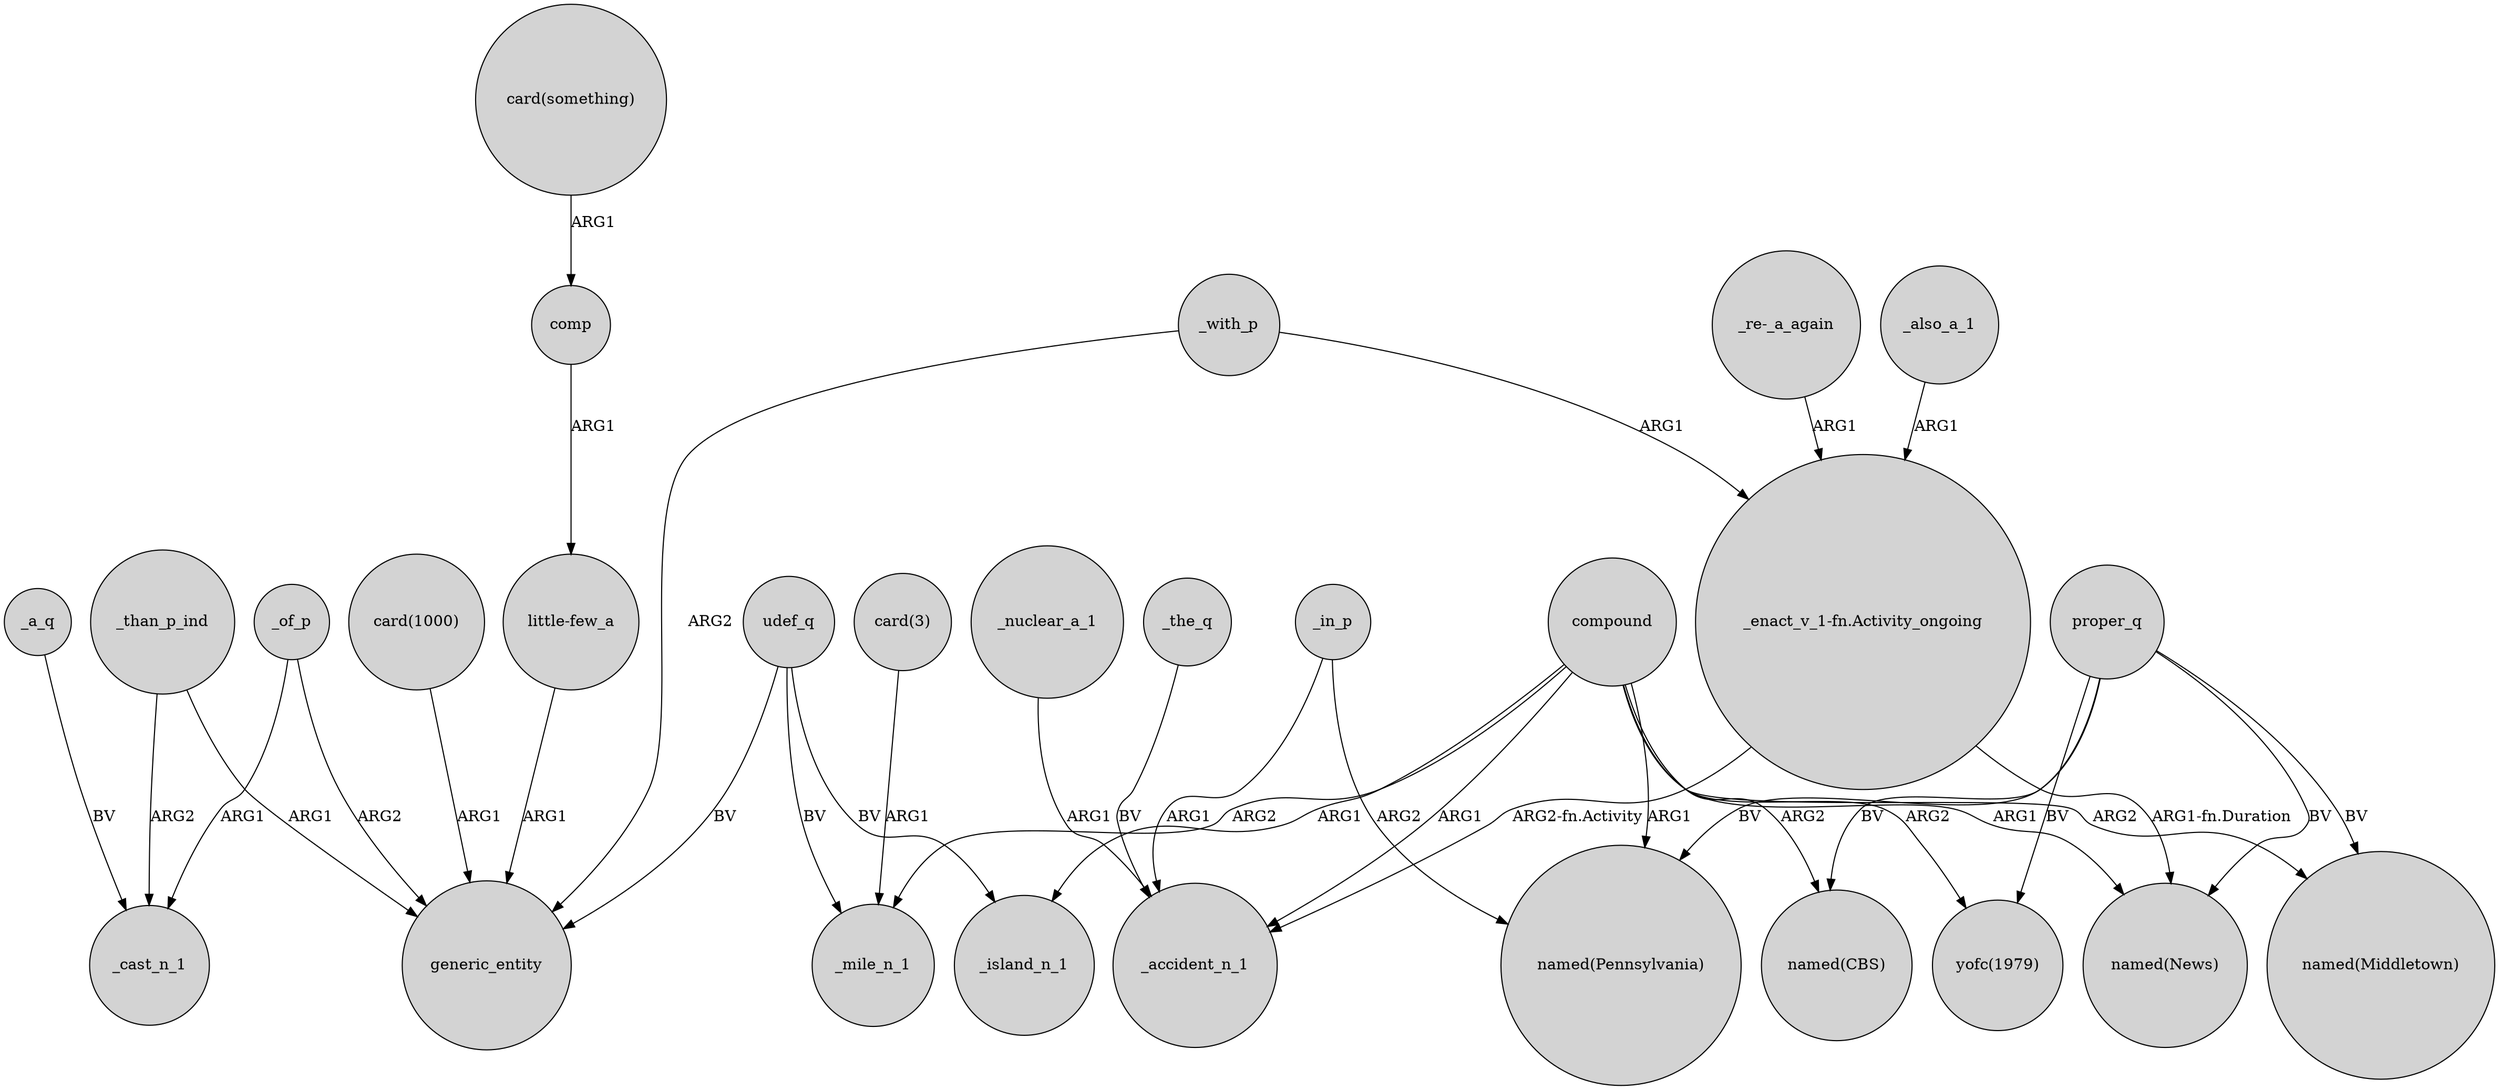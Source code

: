 digraph {
	node [shape=circle style=filled]
	"card(3)" -> _mile_n_1 [label=ARG1]
	compound -> _island_n_1 [label=ARG1]
	udef_q -> _mile_n_1 [label=BV]
	_the_q -> _accident_n_1 [label=BV]
	proper_q -> "yofc(1979)" [label=BV]
	_of_p -> _cast_n_1 [label=ARG1]
	compound -> _accident_n_1 [label=ARG1]
	udef_q -> _island_n_1 [label=BV]
	_in_p -> _accident_n_1 [label=ARG1]
	"_re-_a_again" -> "_enact_v_1-fn.Activity_ongoing" [label=ARG1]
	_than_p_ind -> generic_entity [label=ARG1]
	compound -> _mile_n_1 [label=ARG2]
	"little-few_a" -> generic_entity [label=ARG1]
	udef_q -> generic_entity [label=BV]
	_with_p -> generic_entity [label=ARG2]
	compound -> "yofc(1979)" [label=ARG2]
	proper_q -> "named(Middletown)" [label=BV]
	_also_a_1 -> "_enact_v_1-fn.Activity_ongoing" [label=ARG1]
	proper_q -> "named(CBS)" [label=BV]
	_than_p_ind -> _cast_n_1 [label=ARG2]
	_in_p -> "named(Pennsylvania)" [label=ARG2]
	_nuclear_a_1 -> _accident_n_1 [label=ARG1]
	compound -> "named(News)" [label=ARG1]
	_of_p -> generic_entity [label=ARG2]
	_a_q -> _cast_n_1 [label=BV]
	compound -> "named(Middletown)" [label=ARG2]
	_with_p -> "_enact_v_1-fn.Activity_ongoing" [label=ARG1]
	compound -> "named(Pennsylvania)" [label=ARG1]
	comp -> "little-few_a" [label=ARG1]
	"_enact_v_1-fn.Activity_ongoing" -> _accident_n_1 [label="ARG2-fn.Activity"]
	"card(something)" -> comp [label=ARG1]
	"card(1000)" -> generic_entity [label=ARG1]
	proper_q -> "named(News)" [label=BV]
	"_enact_v_1-fn.Activity_ongoing" -> "named(News)" [label="ARG1-fn.Duration"]
	proper_q -> "named(Pennsylvania)" [label=BV]
	compound -> "named(CBS)" [label=ARG2]
}
